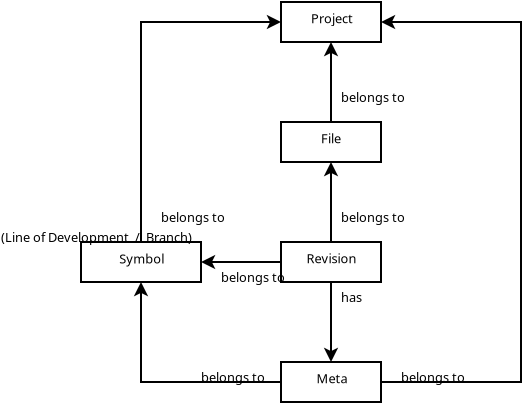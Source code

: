 <?xml version="1.0" encoding="UTF-8"?>
<dia:diagram xmlns:dia="http://www.lysator.liu.se/~alla/dia/">
  <dia:layer name="Background" visible="true">
    <dia:group>
      <dia:group>
        <dia:object type="Standard - Box" version="0" id="O0">
          <dia:attribute name="obj_pos">
            <dia:point val="15,13"/>
          </dia:attribute>
          <dia:attribute name="obj_bb">
            <dia:rectangle val="14.95,12.95;20.05,15.05"/>
          </dia:attribute>
          <dia:attribute name="elem_corner">
            <dia:point val="15,13"/>
          </dia:attribute>
          <dia:attribute name="elem_width">
            <dia:real val="5"/>
          </dia:attribute>
          <dia:attribute name="elem_height">
            <dia:real val="2"/>
          </dia:attribute>
          <dia:attribute name="show_background">
            <dia:boolean val="true"/>
          </dia:attribute>
        </dia:object>
        <dia:object type="Standard - Text" version="1" id="O1">
          <dia:attribute name="obj_pos">
            <dia:point val="16.273,14.064"/>
          </dia:attribute>
          <dia:attribute name="obj_bb">
            <dia:rectangle val="16.273,13.521;18.71,14.461"/>
          </dia:attribute>
          <dia:attribute name="text">
            <dia:composite type="text">
              <dia:attribute name="string">
                <dia:string>#Revision#</dia:string>
              </dia:attribute>
              <dia:attribute name="font">
                <dia:font family="sans" style="0" name="Helvetica"/>
              </dia:attribute>
              <dia:attribute name="height">
                <dia:real val="0.8"/>
              </dia:attribute>
              <dia:attribute name="pos">
                <dia:point val="16.273,14.064"/>
              </dia:attribute>
              <dia:attribute name="color">
                <dia:color val="#000000"/>
              </dia:attribute>
              <dia:attribute name="alignment">
                <dia:enum val="0"/>
              </dia:attribute>
            </dia:composite>
          </dia:attribute>
          <dia:attribute name="valign">
            <dia:enum val="3"/>
          </dia:attribute>
        </dia:object>
      </dia:group>
      <dia:group>
        <dia:object type="Standard - Box" version="0" id="O2">
          <dia:attribute name="obj_pos">
            <dia:point val="15,7"/>
          </dia:attribute>
          <dia:attribute name="obj_bb">
            <dia:rectangle val="14.95,6.95;20.05,9.05"/>
          </dia:attribute>
          <dia:attribute name="elem_corner">
            <dia:point val="15,7"/>
          </dia:attribute>
          <dia:attribute name="elem_width">
            <dia:real val="5"/>
          </dia:attribute>
          <dia:attribute name="elem_height">
            <dia:real val="2"/>
          </dia:attribute>
          <dia:attribute name="show_background">
            <dia:boolean val="true"/>
          </dia:attribute>
        </dia:object>
        <dia:object type="Standard - Text" version="1" id="O3">
          <dia:attribute name="obj_pos">
            <dia:point val="17.004,8.064"/>
          </dia:attribute>
          <dia:attribute name="obj_bb">
            <dia:rectangle val="17.004,7.521;17.979,8.461"/>
          </dia:attribute>
          <dia:attribute name="text">
            <dia:composite type="text">
              <dia:attribute name="string">
                <dia:string>#File#</dia:string>
              </dia:attribute>
              <dia:attribute name="font">
                <dia:font family="sans" style="0" name="Helvetica"/>
              </dia:attribute>
              <dia:attribute name="height">
                <dia:real val="0.8"/>
              </dia:attribute>
              <dia:attribute name="pos">
                <dia:point val="17.004,8.064"/>
              </dia:attribute>
              <dia:attribute name="color">
                <dia:color val="#000000"/>
              </dia:attribute>
              <dia:attribute name="alignment">
                <dia:enum val="0"/>
              </dia:attribute>
            </dia:composite>
          </dia:attribute>
          <dia:attribute name="valign">
            <dia:enum val="3"/>
          </dia:attribute>
        </dia:object>
      </dia:group>
      <dia:group>
        <dia:object type="Standard - Box" version="0" id="O4">
          <dia:attribute name="obj_pos">
            <dia:point val="15,1"/>
          </dia:attribute>
          <dia:attribute name="obj_bb">
            <dia:rectangle val="14.95,0.95;20.05,3.05"/>
          </dia:attribute>
          <dia:attribute name="elem_corner">
            <dia:point val="15,1"/>
          </dia:attribute>
          <dia:attribute name="elem_width">
            <dia:real val="5"/>
          </dia:attribute>
          <dia:attribute name="elem_height">
            <dia:real val="2"/>
          </dia:attribute>
          <dia:attribute name="show_background">
            <dia:boolean val="true"/>
          </dia:attribute>
        </dia:object>
        <dia:object type="Standard - Text" version="1" id="O5">
          <dia:attribute name="obj_pos">
            <dia:point val="16.494,2.064"/>
          </dia:attribute>
          <dia:attribute name="obj_bb">
            <dia:rectangle val="16.494,1.521;18.489,2.461"/>
          </dia:attribute>
          <dia:attribute name="text">
            <dia:composite type="text">
              <dia:attribute name="string">
                <dia:string>#Project#</dia:string>
              </dia:attribute>
              <dia:attribute name="font">
                <dia:font family="sans" style="0" name="Helvetica"/>
              </dia:attribute>
              <dia:attribute name="height">
                <dia:real val="0.8"/>
              </dia:attribute>
              <dia:attribute name="pos">
                <dia:point val="16.494,2.064"/>
              </dia:attribute>
              <dia:attribute name="color">
                <dia:color val="#000000"/>
              </dia:attribute>
              <dia:attribute name="alignment">
                <dia:enum val="0"/>
              </dia:attribute>
            </dia:composite>
          </dia:attribute>
          <dia:attribute name="valign">
            <dia:enum val="3"/>
          </dia:attribute>
        </dia:object>
      </dia:group>
      <dia:object type="Standard - ZigZagLine" version="1" id="O6">
        <dia:attribute name="obj_pos">
          <dia:point val="17.5,13"/>
        </dia:attribute>
        <dia:attribute name="obj_bb">
          <dia:rectangle val="17.45,8.929;17.55,13"/>
        </dia:attribute>
        <dia:attribute name="orth_points">
          <dia:point val="17.5,13"/>
          <dia:point val="17.5,13"/>
          <dia:point val="17.5,9"/>
          <dia:point val="17.5,9"/>
        </dia:attribute>
        <dia:attribute name="orth_orient">
          <dia:enum val="0"/>
          <dia:enum val="1"/>
          <dia:enum val="0"/>
        </dia:attribute>
        <dia:attribute name="autorouting">
          <dia:boolean val="true"/>
        </dia:attribute>
        <dia:attribute name="end_arrow">
          <dia:enum val="22"/>
        </dia:attribute>
        <dia:attribute name="end_arrow_length">
          <dia:real val="0.5"/>
        </dia:attribute>
        <dia:attribute name="end_arrow_width">
          <dia:real val="0.5"/>
        </dia:attribute>
      </dia:object>
      <dia:object type="Standard - ZigZagLine" version="1" id="O7">
        <dia:attribute name="obj_pos">
          <dia:point val="17.5,7"/>
        </dia:attribute>
        <dia:attribute name="obj_bb">
          <dia:rectangle val="17.45,2.929;17.55,7"/>
        </dia:attribute>
        <dia:attribute name="orth_points">
          <dia:point val="17.5,7"/>
          <dia:point val="17.5,7"/>
          <dia:point val="17.5,3"/>
          <dia:point val="17.5,3"/>
        </dia:attribute>
        <dia:attribute name="orth_orient">
          <dia:enum val="0"/>
          <dia:enum val="1"/>
          <dia:enum val="0"/>
        </dia:attribute>
        <dia:attribute name="autorouting">
          <dia:boolean val="true"/>
        </dia:attribute>
        <dia:attribute name="end_arrow">
          <dia:enum val="22"/>
        </dia:attribute>
        <dia:attribute name="end_arrow_length">
          <dia:real val="0.5"/>
        </dia:attribute>
        <dia:attribute name="end_arrow_width">
          <dia:real val="0.5"/>
        </dia:attribute>
      </dia:object>
      <dia:group>
        <dia:object type="Standard - Box" version="0" id="O8">
          <dia:attribute name="obj_pos">
            <dia:point val="15,19"/>
          </dia:attribute>
          <dia:attribute name="obj_bb">
            <dia:rectangle val="14.95,18.95;20.05,21.05"/>
          </dia:attribute>
          <dia:attribute name="elem_corner">
            <dia:point val="15,19"/>
          </dia:attribute>
          <dia:attribute name="elem_width">
            <dia:real val="5"/>
          </dia:attribute>
          <dia:attribute name="elem_height">
            <dia:real val="2"/>
          </dia:attribute>
          <dia:attribute name="show_background">
            <dia:boolean val="true"/>
          </dia:attribute>
        </dia:object>
        <dia:object type="Standard - Text" version="1" id="O9">
          <dia:attribute name="obj_pos">
            <dia:point val="16.777,20.064"/>
          </dia:attribute>
          <dia:attribute name="obj_bb">
            <dia:rectangle val="16.777,19.521;18.223,20.462"/>
          </dia:attribute>
          <dia:attribute name="text">
            <dia:composite type="text">
              <dia:attribute name="string">
                <dia:string>#Meta#</dia:string>
              </dia:attribute>
              <dia:attribute name="font">
                <dia:font family="sans" style="0" name="Helvetica"/>
              </dia:attribute>
              <dia:attribute name="height">
                <dia:real val="0.8"/>
              </dia:attribute>
              <dia:attribute name="pos">
                <dia:point val="16.777,20.064"/>
              </dia:attribute>
              <dia:attribute name="color">
                <dia:color val="#000000"/>
              </dia:attribute>
              <dia:attribute name="alignment">
                <dia:enum val="0"/>
              </dia:attribute>
            </dia:composite>
          </dia:attribute>
          <dia:attribute name="valign">
            <dia:enum val="3"/>
          </dia:attribute>
        </dia:object>
      </dia:group>
      <dia:object type="Standard - PolyLine" version="0" id="O10">
        <dia:attribute name="obj_pos">
          <dia:point val="15,20"/>
        </dia:attribute>
        <dia:attribute name="obj_bb">
          <dia:rectangle val="7.5,14.95;15.05,20.05"/>
        </dia:attribute>
        <dia:attribute name="poly_points">
          <dia:point val="15,20"/>
          <dia:point val="8,20"/>
          <dia:point val="8,15"/>
        </dia:attribute>
        <dia:attribute name="end_arrow">
          <dia:enum val="22"/>
        </dia:attribute>
        <dia:attribute name="end_arrow_length">
          <dia:real val="0.5"/>
        </dia:attribute>
        <dia:attribute name="end_arrow_width">
          <dia:real val="0.5"/>
        </dia:attribute>
      </dia:object>
      <dia:object type="Standard - Line" version="0" id="O11">
        <dia:attribute name="obj_pos">
          <dia:point val="15,14"/>
        </dia:attribute>
        <dia:attribute name="obj_bb">
          <dia:rectangle val="10.95,13.5;15.05,14.5"/>
        </dia:attribute>
        <dia:attribute name="conn_endpoints">
          <dia:point val="15,14"/>
          <dia:point val="11,14"/>
        </dia:attribute>
        <dia:attribute name="numcp">
          <dia:int val="1"/>
        </dia:attribute>
        <dia:attribute name="end_arrow">
          <dia:enum val="22"/>
        </dia:attribute>
        <dia:attribute name="end_arrow_length">
          <dia:real val="0.5"/>
        </dia:attribute>
        <dia:attribute name="end_arrow_width">
          <dia:real val="0.5"/>
        </dia:attribute>
      </dia:object>
      <dia:object type="Standard - ZigZagLine" version="1" id="O12">
        <dia:attribute name="obj_pos">
          <dia:point val="20,20"/>
        </dia:attribute>
        <dia:attribute name="obj_bb">
          <dia:rectangle val="19.95,1.5;27.05,20.05"/>
        </dia:attribute>
        <dia:attribute name="orth_points">
          <dia:point val="20,20"/>
          <dia:point val="27,20"/>
          <dia:point val="27,2"/>
          <dia:point val="20,2"/>
        </dia:attribute>
        <dia:attribute name="orth_orient">
          <dia:enum val="0"/>
          <dia:enum val="1"/>
          <dia:enum val="0"/>
        </dia:attribute>
        <dia:attribute name="autorouting">
          <dia:boolean val="false"/>
        </dia:attribute>
        <dia:attribute name="end_arrow">
          <dia:enum val="22"/>
        </dia:attribute>
        <dia:attribute name="end_arrow_length">
          <dia:real val="0.5"/>
        </dia:attribute>
        <dia:attribute name="end_arrow_width">
          <dia:real val="0.5"/>
        </dia:attribute>
      </dia:object>
      <dia:object type="Standard - Line" version="0" id="O13">
        <dia:attribute name="obj_pos">
          <dia:point val="17.5,15"/>
        </dia:attribute>
        <dia:attribute name="obj_bb">
          <dia:rectangle val="17,14.95;18,19.05"/>
        </dia:attribute>
        <dia:attribute name="conn_endpoints">
          <dia:point val="17.5,15"/>
          <dia:point val="17.5,19"/>
        </dia:attribute>
        <dia:attribute name="numcp">
          <dia:int val="1"/>
        </dia:attribute>
        <dia:attribute name="end_arrow">
          <dia:enum val="22"/>
        </dia:attribute>
        <dia:attribute name="end_arrow_length">
          <dia:real val="0.5"/>
        </dia:attribute>
        <dia:attribute name="end_arrow_width">
          <dia:real val="0.5"/>
        </dia:attribute>
      </dia:object>
      <dia:object type="Standard - PolyLine" version="0" id="O14">
        <dia:attribute name="obj_pos">
          <dia:point val="8,13"/>
        </dia:attribute>
        <dia:attribute name="obj_bb">
          <dia:rectangle val="7.95,1.5;15.05,13.05"/>
        </dia:attribute>
        <dia:attribute name="poly_points">
          <dia:point val="8,13"/>
          <dia:point val="8,2"/>
          <dia:point val="15,2"/>
        </dia:attribute>
        <dia:attribute name="end_arrow">
          <dia:enum val="22"/>
        </dia:attribute>
        <dia:attribute name="end_arrow_length">
          <dia:real val="0.5"/>
        </dia:attribute>
        <dia:attribute name="end_arrow_width">
          <dia:real val="0.5"/>
        </dia:attribute>
      </dia:object>
      <dia:group>
        <dia:object type="Standard - Box" version="0" id="O15">
          <dia:attribute name="obj_pos">
            <dia:point val="5,13"/>
          </dia:attribute>
          <dia:attribute name="obj_bb">
            <dia:rectangle val="4.95,12.95;11.05,15.05"/>
          </dia:attribute>
          <dia:attribute name="elem_corner">
            <dia:point val="5,13"/>
          </dia:attribute>
          <dia:attribute name="elem_width">
            <dia:real val="6"/>
          </dia:attribute>
          <dia:attribute name="elem_height">
            <dia:real val="2"/>
          </dia:attribute>
          <dia:attribute name="show_background">
            <dia:boolean val="true"/>
          </dia:attribute>
        </dia:object>
        <dia:object type="Standard - Text" version="1" id="O16">
          <dia:attribute name="obj_pos">
            <dia:point val="6.914,14.072"/>
          </dia:attribute>
          <dia:attribute name="obj_bb">
            <dia:rectangle val="6.914,13.53;9.086,14.47"/>
          </dia:attribute>
          <dia:attribute name="text">
            <dia:composite type="text">
              <dia:attribute name="string">
                <dia:string>#Symbol#</dia:string>
              </dia:attribute>
              <dia:attribute name="font">
                <dia:font family="sans" style="0" name="Helvetica"/>
              </dia:attribute>
              <dia:attribute name="height">
                <dia:real val="0.8"/>
              </dia:attribute>
              <dia:attribute name="pos">
                <dia:point val="6.914,14.072"/>
              </dia:attribute>
              <dia:attribute name="color">
                <dia:color val="#000000"/>
              </dia:attribute>
              <dia:attribute name="alignment">
                <dia:enum val="0"/>
              </dia:attribute>
            </dia:composite>
          </dia:attribute>
          <dia:attribute name="valign">
            <dia:enum val="3"/>
          </dia:attribute>
        </dia:object>
      </dia:group>
      <dia:object type="Standard - Text" version="1" id="O17">
        <dia:attribute name="obj_pos">
          <dia:point val="18,12"/>
        </dia:attribute>
        <dia:attribute name="obj_bb">
          <dia:rectangle val="18,11.457;21.06,12.398"/>
        </dia:attribute>
        <dia:attribute name="text">
          <dia:composite type="text">
            <dia:attribute name="string">
              <dia:string>#belongs to#</dia:string>
            </dia:attribute>
            <dia:attribute name="font">
              <dia:font family="sans" style="0" name="Helvetica"/>
            </dia:attribute>
            <dia:attribute name="height">
              <dia:real val="0.8"/>
            </dia:attribute>
            <dia:attribute name="pos">
              <dia:point val="18,12"/>
            </dia:attribute>
            <dia:attribute name="color">
              <dia:color val="#000000"/>
            </dia:attribute>
            <dia:attribute name="alignment">
              <dia:enum val="0"/>
            </dia:attribute>
          </dia:composite>
        </dia:attribute>
        <dia:attribute name="valign">
          <dia:enum val="3"/>
        </dia:attribute>
      </dia:object>
      <dia:object type="Standard - Text" version="1" id="O18">
        <dia:attribute name="obj_pos">
          <dia:point val="18,6"/>
        </dia:attribute>
        <dia:attribute name="obj_bb">
          <dia:rectangle val="18,5.457;21.06,6.397"/>
        </dia:attribute>
        <dia:attribute name="text">
          <dia:composite type="text">
            <dia:attribute name="string">
              <dia:string>#belongs to#</dia:string>
            </dia:attribute>
            <dia:attribute name="font">
              <dia:font family="sans" style="0" name="Helvetica"/>
            </dia:attribute>
            <dia:attribute name="height">
              <dia:real val="0.8"/>
            </dia:attribute>
            <dia:attribute name="pos">
              <dia:point val="18,6"/>
            </dia:attribute>
            <dia:attribute name="color">
              <dia:color val="#000000"/>
            </dia:attribute>
            <dia:attribute name="alignment">
              <dia:enum val="0"/>
            </dia:attribute>
          </dia:composite>
        </dia:attribute>
        <dia:attribute name="valign">
          <dia:enum val="3"/>
        </dia:attribute>
      </dia:object>
      <dia:object type="Standard - Text" version="1" id="O19">
        <dia:attribute name="obj_pos">
          <dia:point val="18,16"/>
        </dia:attribute>
        <dia:attribute name="obj_bb">
          <dia:rectangle val="18,15.457;19.03,16.398"/>
        </dia:attribute>
        <dia:attribute name="text">
          <dia:composite type="text">
            <dia:attribute name="string">
              <dia:string>#has#</dia:string>
            </dia:attribute>
            <dia:attribute name="font">
              <dia:font family="sans" style="0" name="Helvetica"/>
            </dia:attribute>
            <dia:attribute name="height">
              <dia:real val="0.8"/>
            </dia:attribute>
            <dia:attribute name="pos">
              <dia:point val="18,16"/>
            </dia:attribute>
            <dia:attribute name="color">
              <dia:color val="#000000"/>
            </dia:attribute>
            <dia:attribute name="alignment">
              <dia:enum val="0"/>
            </dia:attribute>
          </dia:composite>
        </dia:attribute>
        <dia:attribute name="valign">
          <dia:enum val="3"/>
        </dia:attribute>
      </dia:object>
      <dia:object type="Standard - Text" version="1" id="O20">
        <dia:attribute name="obj_pos">
          <dia:point val="21,20"/>
        </dia:attribute>
        <dia:attribute name="obj_bb">
          <dia:rectangle val="21,19.457;24.06,20.398"/>
        </dia:attribute>
        <dia:attribute name="text">
          <dia:composite type="text">
            <dia:attribute name="string">
              <dia:string>#belongs to#</dia:string>
            </dia:attribute>
            <dia:attribute name="font">
              <dia:font family="sans" style="0" name="Helvetica"/>
            </dia:attribute>
            <dia:attribute name="height">
              <dia:real val="0.8"/>
            </dia:attribute>
            <dia:attribute name="pos">
              <dia:point val="21,20"/>
            </dia:attribute>
            <dia:attribute name="color">
              <dia:color val="#000000"/>
            </dia:attribute>
            <dia:attribute name="alignment">
              <dia:enum val="0"/>
            </dia:attribute>
          </dia:composite>
        </dia:attribute>
        <dia:attribute name="valign">
          <dia:enum val="3"/>
        </dia:attribute>
      </dia:object>
      <dia:object type="Standard - Text" version="1" id="O21">
        <dia:attribute name="obj_pos">
          <dia:point val="11,20"/>
        </dia:attribute>
        <dia:attribute name="obj_bb">
          <dia:rectangle val="11,19.457;14.06,20.398"/>
        </dia:attribute>
        <dia:attribute name="text">
          <dia:composite type="text">
            <dia:attribute name="string">
              <dia:string>#belongs to#</dia:string>
            </dia:attribute>
            <dia:attribute name="font">
              <dia:font family="sans" style="0" name="Helvetica"/>
            </dia:attribute>
            <dia:attribute name="height">
              <dia:real val="0.8"/>
            </dia:attribute>
            <dia:attribute name="pos">
              <dia:point val="11,20"/>
            </dia:attribute>
            <dia:attribute name="color">
              <dia:color val="#000000"/>
            </dia:attribute>
            <dia:attribute name="alignment">
              <dia:enum val="0"/>
            </dia:attribute>
          </dia:composite>
        </dia:attribute>
        <dia:attribute name="valign">
          <dia:enum val="3"/>
        </dia:attribute>
      </dia:object>
      <dia:object type="Standard - Text" version="1" id="O22">
        <dia:attribute name="obj_pos">
          <dia:point val="12,15"/>
        </dia:attribute>
        <dia:attribute name="obj_bb">
          <dia:rectangle val="12,14.457;15.06,15.398"/>
        </dia:attribute>
        <dia:attribute name="text">
          <dia:composite type="text">
            <dia:attribute name="string">
              <dia:string>#belongs to#</dia:string>
            </dia:attribute>
            <dia:attribute name="font">
              <dia:font family="sans" style="0" name="Helvetica"/>
            </dia:attribute>
            <dia:attribute name="height">
              <dia:real val="0.8"/>
            </dia:attribute>
            <dia:attribute name="pos">
              <dia:point val="12,15"/>
            </dia:attribute>
            <dia:attribute name="color">
              <dia:color val="#000000"/>
            </dia:attribute>
            <dia:attribute name="alignment">
              <dia:enum val="0"/>
            </dia:attribute>
          </dia:composite>
        </dia:attribute>
        <dia:attribute name="valign">
          <dia:enum val="3"/>
        </dia:attribute>
      </dia:object>
      <dia:object type="Standard - Text" version="1" id="O23">
        <dia:attribute name="obj_pos">
          <dia:point val="9,12"/>
        </dia:attribute>
        <dia:attribute name="obj_bb">
          <dia:rectangle val="9,11.457;12.06,12.398"/>
        </dia:attribute>
        <dia:attribute name="text">
          <dia:composite type="text">
            <dia:attribute name="string">
              <dia:string>#belongs to#</dia:string>
            </dia:attribute>
            <dia:attribute name="font">
              <dia:font family="sans" style="0" name="Helvetica"/>
            </dia:attribute>
            <dia:attribute name="height">
              <dia:real val="0.8"/>
            </dia:attribute>
            <dia:attribute name="pos">
              <dia:point val="9,12"/>
            </dia:attribute>
            <dia:attribute name="color">
              <dia:color val="#000000"/>
            </dia:attribute>
            <dia:attribute name="alignment">
              <dia:enum val="0"/>
            </dia:attribute>
          </dia:composite>
        </dia:attribute>
        <dia:attribute name="valign">
          <dia:enum val="3"/>
        </dia:attribute>
      </dia:object>
      <dia:object type="Standard - Text" version="1" id="O24">
        <dia:attribute name="obj_pos">
          <dia:point val="1,13"/>
        </dia:attribute>
        <dia:attribute name="obj_bb">
          <dia:rectangle val="1,12.457;10.518,13.398"/>
        </dia:attribute>
        <dia:attribute name="text">
          <dia:composite type="text">
            <dia:attribute name="string">
              <dia:string>#(Line of Development  /  Branch)#</dia:string>
            </dia:attribute>
            <dia:attribute name="font">
              <dia:font family="sans" style="0" name="Helvetica"/>
            </dia:attribute>
            <dia:attribute name="height">
              <dia:real val="0.8"/>
            </dia:attribute>
            <dia:attribute name="pos">
              <dia:point val="1,13"/>
            </dia:attribute>
            <dia:attribute name="color">
              <dia:color val="#000000"/>
            </dia:attribute>
            <dia:attribute name="alignment">
              <dia:enum val="0"/>
            </dia:attribute>
          </dia:composite>
        </dia:attribute>
        <dia:attribute name="valign">
          <dia:enum val="3"/>
        </dia:attribute>
      </dia:object>
    </dia:group>
  </dia:layer>
</dia:diagram>
